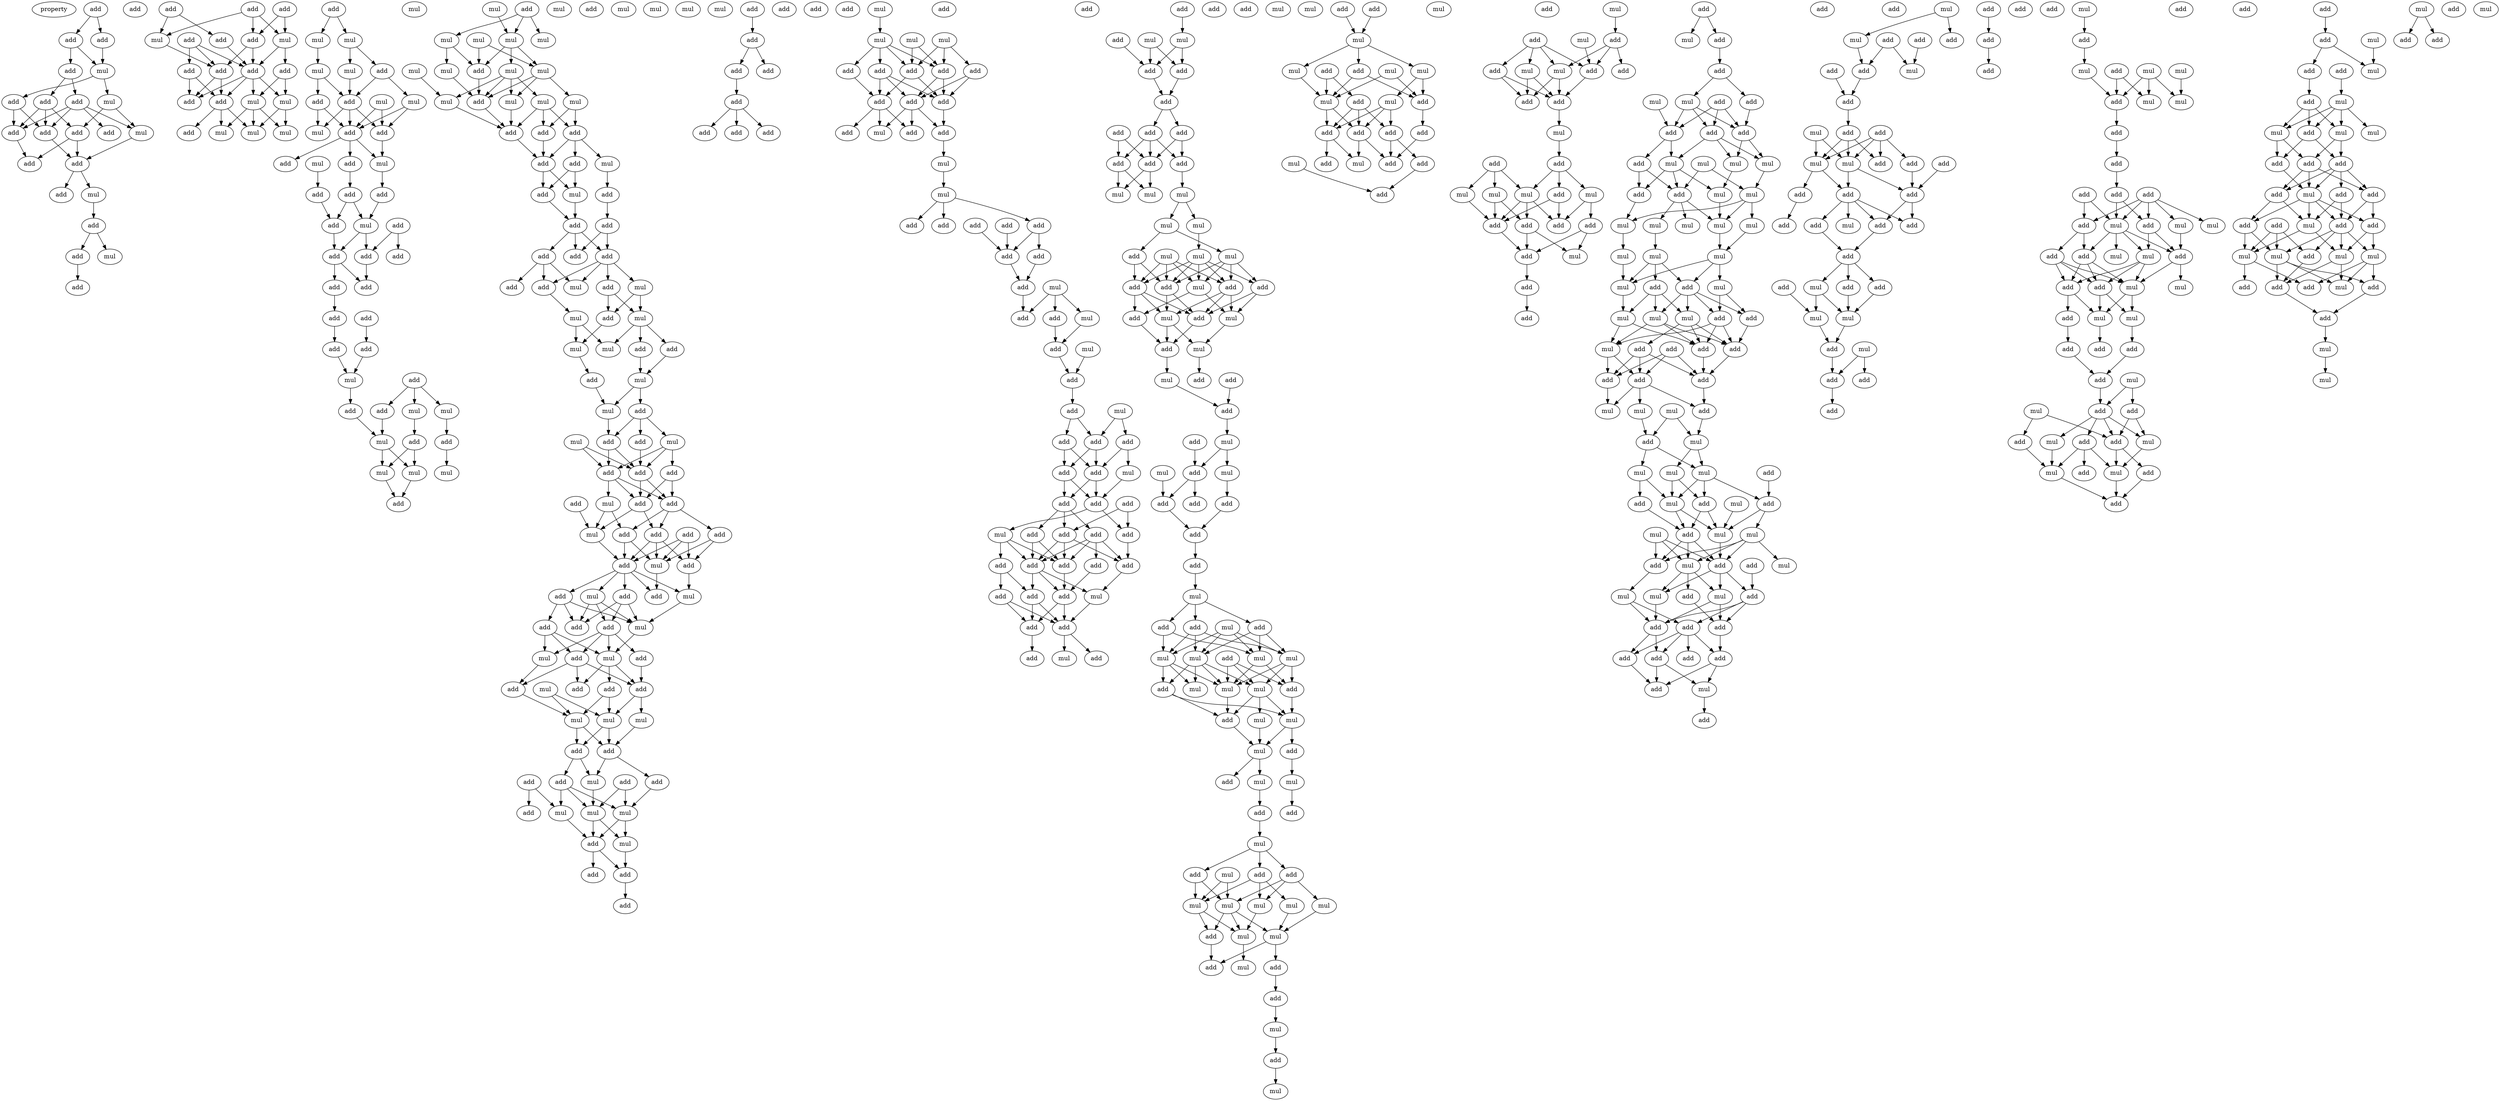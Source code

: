 digraph {
    node [fontcolor=black]
    property [mul=2,lf=1.4]
    0 [ label = add ];
    1 [ label = add ];
    2 [ label = add ];
    3 [ label = add ];
    4 [ label = mul ];
    5 [ label = add ];
    6 [ label = add ];
    7 [ label = mul ];
    8 [ label = add ];
    9 [ label = mul ];
    10 [ label = add ];
    11 [ label = add ];
    12 [ label = add ];
    13 [ label = add ];
    14 [ label = add ];
    15 [ label = add ];
    16 [ label = add ];
    17 [ label = mul ];
    18 [ label = add ];
    19 [ label = add ];
    20 [ label = add ];
    21 [ label = mul ];
    22 [ label = add ];
    23 [ label = add ];
    24 [ label = add ];
    25 [ label = add ];
    26 [ label = mul ];
    27 [ label = add ];
    28 [ label = mul ];
    29 [ label = add ];
    30 [ label = add ];
    31 [ label = add ];
    32 [ label = add ];
    33 [ label = add ];
    34 [ label = add ];
    35 [ label = mul ];
    36 [ label = add ];
    37 [ label = mul ];
    38 [ label = add ];
    39 [ label = add ];
    40 [ label = mul ];
    41 [ label = mul ];
    42 [ label = mul ];
    43 [ label = add ];
    44 [ label = mul ];
    45 [ label = mul ];
    46 [ label = mul ];
    47 [ label = mul ];
    48 [ label = add ];
    49 [ label = add ];
    50 [ label = mul ];
    51 [ label = mul ];
    52 [ label = add ];
    53 [ label = add ];
    54 [ label = mul ];
    55 [ label = add ];
    56 [ label = mul ];
    57 [ label = add ];
    58 [ label = mul ];
    59 [ label = add ];
    60 [ label = add ];
    61 [ label = add ];
    62 [ label = add ];
    63 [ label = mul ];
    64 [ label = add ];
    65 [ label = add ];
    66 [ label = add ];
    67 [ label = mul ];
    68 [ label = add ];
    69 [ label = add ];
    70 [ label = add ];
    71 [ label = add ];
    72 [ label = add ];
    73 [ label = add ];
    74 [ label = add ];
    75 [ label = add ];
    76 [ label = add ];
    77 [ label = mul ];
    78 [ label = add ];
    79 [ label = add ];
    80 [ label = mul ];
    81 [ label = mul ];
    82 [ label = add ];
    83 [ label = add ];
    84 [ label = mul ];
    85 [ label = mul ];
    86 [ label = mul ];
    87 [ label = mul ];
    88 [ label = add ];
    89 [ label = mul ];
    90 [ label = add ];
    91 [ label = mul ];
    92 [ label = mul ];
    93 [ label = mul ];
    94 [ label = mul ];
    95 [ label = mul ];
    96 [ label = mul ];
    97 [ label = mul ];
    98 [ label = mul ];
    99 [ label = add ];
    100 [ label = mul ];
    101 [ label = mul ];
    102 [ label = mul ];
    103 [ label = add ];
    104 [ label = mul ];
    105 [ label = mul ];
    106 [ label = add ];
    107 [ label = add ];
    108 [ label = add ];
    109 [ label = add ];
    110 [ label = add ];
    111 [ label = mul ];
    112 [ label = add ];
    113 [ label = add ];
    114 [ label = mul ];
    115 [ label = add ];
    116 [ label = add ];
    117 [ label = add ];
    118 [ label = add ];
    119 [ label = add ];
    120 [ label = mul ];
    121 [ label = add ];
    122 [ label = add ];
    123 [ label = add ];
    124 [ label = mul ];
    125 [ label = mul ];
    126 [ label = add ];
    127 [ label = mul ];
    128 [ label = add ];
    129 [ label = mul ];
    130 [ label = add ];
    131 [ label = mul ];
    132 [ label = add ];
    133 [ label = mul ];
    134 [ label = add ];
    135 [ label = mul ];
    136 [ label = add ];
    137 [ label = mul ];
    138 [ label = add ];
    139 [ label = mul ];
    140 [ label = add ];
    141 [ label = add ];
    142 [ label = add ];
    143 [ label = add ];
    144 [ label = add ];
    145 [ label = add ];
    146 [ label = mul ];
    147 [ label = add ];
    148 [ label = mul ];
    149 [ label = add ];
    150 [ label = add ];
    151 [ label = add ];
    152 [ label = add ];
    153 [ label = add ];
    154 [ label = mul ];
    155 [ label = add ];
    156 [ label = add ];
    157 [ label = mul ];
    158 [ label = mul ];
    159 [ label = add ];
    160 [ label = add ];
    161 [ label = add ];
    162 [ label = mul ];
    163 [ label = add ];
    164 [ label = add ];
    165 [ label = mul ];
    166 [ label = add ];
    167 [ label = add ];
    168 [ label = mul ];
    169 [ label = add ];
    170 [ label = add ];
    171 [ label = add ];
    172 [ label = add ];
    173 [ label = mul ];
    174 [ label = mul ];
    175 [ label = mul ];
    176 [ label = mul ];
    177 [ label = add ];
    178 [ label = add ];
    179 [ label = mul ];
    180 [ label = add ];
    181 [ label = add ];
    182 [ label = add ];
    183 [ label = add ];
    184 [ label = mul ];
    185 [ label = add ];
    186 [ label = mul ];
    187 [ label = mul ];
    188 [ label = add ];
    189 [ label = mul ];
    190 [ label = add ];
    191 [ label = mul ];
    192 [ label = add ];
    193 [ label = add ];
    194 [ label = mul ];
    195 [ label = mul ];
    196 [ label = mul ];
    197 [ label = add ];
    198 [ label = add ];
    199 [ label = add ];
    200 [ label = add ];
    201 [ label = add ];
    202 [ label = add ];
    203 [ label = add ];
    204 [ label = add ];
    205 [ label = add ];
    206 [ label = add ];
    207 [ label = add ];
    208 [ label = mul ];
    209 [ label = mul ];
    210 [ label = mul ];
    211 [ label = mul ];
    212 [ label = add ];
    213 [ label = add ];
    214 [ label = add ];
    215 [ label = add ];
    216 [ label = add ];
    217 [ label = add ];
    218 [ label = add ];
    219 [ label = add ];
    220 [ label = add ];
    221 [ label = add ];
    222 [ label = add ];
    223 [ label = mul ];
    224 [ label = mul ];
    225 [ label = mul ];
    226 [ label = add ];
    227 [ label = add ];
    228 [ label = add ];
    229 [ label = add ];
    230 [ label = add ];
    231 [ label = add ];
    232 [ label = add ];
    233 [ label = mul ];
    234 [ label = add ];
    235 [ label = mul ];
    236 [ label = add ];
    237 [ label = add ];
    238 [ label = add ];
    239 [ label = add ];
    240 [ label = mul ];
    241 [ label = add ];
    242 [ label = add ];
    243 [ label = mul ];
    244 [ label = add ];
    245 [ label = add ];
    246 [ label = add ];
    247 [ label = mul ];
    248 [ label = add ];
    249 [ label = add ];
    250 [ label = add ];
    251 [ label = add ];
    252 [ label = add ];
    253 [ label = add ];
    254 [ label = add ];
    255 [ label = add ];
    256 [ label = mul ];
    257 [ label = add ];
    258 [ label = add ];
    259 [ label = add ];
    260 [ label = add ];
    261 [ label = add ];
    262 [ label = add ];
    263 [ label = add ];
    264 [ label = add ];
    265 [ label = mul ];
    266 [ label = add ];
    267 [ label = add ];
    268 [ label = add ];
    269 [ label = add ];
    270 [ label = add ];
    271 [ label = mul ];
    272 [ label = add ];
    273 [ label = add ];
    274 [ label = add ];
    275 [ label = mul ];
    276 [ label = add ];
    277 [ label = add ];
    278 [ label = mul ];
    279 [ label = add ];
    280 [ label = add ];
    281 [ label = add ];
    282 [ label = add ];
    283 [ label = add ];
    284 [ label = add ];
    285 [ label = add ];
    286 [ label = add ];
    287 [ label = add ];
    288 [ label = mul ];
    289 [ label = mul ];
    290 [ label = mul ];
    291 [ label = mul ];
    292 [ label = mul ];
    293 [ label = mul ];
    294 [ label = mul ];
    295 [ label = add ];
    296 [ label = mul ];
    297 [ label = add ];
    298 [ label = add ];
    299 [ label = mul ];
    300 [ label = add ];
    301 [ label = add ];
    302 [ label = mul ];
    303 [ label = add ];
    304 [ label = add ];
    305 [ label = mul ];
    306 [ label = mul ];
    307 [ label = add ];
    308 [ label = mul ];
    309 [ label = add ];
    310 [ label = add ];
    311 [ label = mul ];
    312 [ label = add ];
    313 [ label = mul ];
    314 [ label = add ];
    315 [ label = mul ];
    316 [ label = mul ];
    317 [ label = add ];
    318 [ label = add ];
    319 [ label = add ];
    320 [ label = add ];
    321 [ label = add ];
    322 [ label = add ];
    323 [ label = mul ];
    324 [ label = add ];
    325 [ label = add ];
    326 [ label = add ];
    327 [ label = mul ];
    328 [ label = add ];
    329 [ label = mul ];
    330 [ label = mul ];
    331 [ label = mul ];
    332 [ label = mul ];
    333 [ label = mul ];
    334 [ label = mul ];
    335 [ label = mul ];
    336 [ label = add ];
    337 [ label = add ];
    338 [ label = mul ];
    339 [ label = mul ];
    340 [ label = add ];
    341 [ label = add ];
    342 [ label = mul ];
    343 [ label = mul ];
    344 [ label = add ];
    345 [ label = mul ];
    346 [ label = add ];
    347 [ label = add ];
    348 [ label = mul ];
    349 [ label = mul ];
    350 [ label = add ];
    351 [ label = add ];
    352 [ label = add ];
    353 [ label = mul ];
    354 [ label = mul ];
    355 [ label = mul ];
    356 [ label = mul ];
    357 [ label = mul ];
    358 [ label = mul ];
    359 [ label = add ];
    360 [ label = mul ];
    361 [ label = add ];
    362 [ label = mul ];
    363 [ label = add ];
    364 [ label = add ];
    365 [ label = mul ];
    366 [ label = add ];
    367 [ label = mul ];
    368 [ label = mul ];
    369 [ label = add ];
    370 [ label = add ];
    371 [ label = mul ];
    372 [ label = mul ];
    373 [ label = add ];
    374 [ label = add ];
    375 [ label = mul ];
    376 [ label = mul ];
    377 [ label = add ];
    378 [ label = mul ];
    379 [ label = mul ];
    380 [ label = add ];
    381 [ label = add ];
    382 [ label = add ];
    383 [ label = add ];
    384 [ label = add ];
    385 [ label = add ];
    386 [ label = add ];
    387 [ label = mul ];
    388 [ label = mul ];
    389 [ label = add ];
    390 [ label = add ];
    391 [ label = mul ];
    392 [ label = add ];
    393 [ label = mul ];
    394 [ label = mul ];
    395 [ label = add ];
    396 [ label = add ];
    397 [ label = add ];
    398 [ label = mul ];
    399 [ label = add ];
    400 [ label = add ];
    401 [ label = mul ];
    402 [ label = add ];
    403 [ label = add ];
    404 [ label = mul ];
    405 [ label = add ];
    406 [ label = add ];
    407 [ label = mul ];
    408 [ label = mul ];
    409 [ label = mul ];
    410 [ label = mul ];
    411 [ label = add ];
    412 [ label = add ];
    413 [ label = add ];
    414 [ label = add ];
    415 [ label = add ];
    416 [ label = mul ];
    417 [ label = add ];
    418 [ label = add ];
    419 [ label = add ];
    420 [ label = mul ];
    421 [ label = add ];
    422 [ label = add ];
    423 [ label = add ];
    424 [ label = add ];
    425 [ label = add ];
    426 [ label = mul ];
    427 [ label = mul ];
    428 [ label = add ];
    429 [ label = add ];
    430 [ label = add ];
    431 [ label = add ];
    432 [ label = add ];
    433 [ label = mul ];
    434 [ label = mul ];
    435 [ label = mul ];
    436 [ label = mul ];
    437 [ label = mul ];
    438 [ label = add ];
    439 [ label = add ];
    440 [ label = mul ];
    441 [ label = mul ];
    442 [ label = mul ];
    443 [ label = mul ];
    444 [ label = mul ];
    445 [ label = mul ];
    446 [ label = mul ];
    447 [ label = mul ];
    448 [ label = mul ];
    449 [ label = add ];
    450 [ label = mul ];
    451 [ label = add ];
    452 [ label = mul ];
    453 [ label = mul ];
    454 [ label = mul ];
    455 [ label = add ];
    456 [ label = mul ];
    457 [ label = add ];
    458 [ label = add ];
    459 [ label = add ];
    460 [ label = mul ];
    461 [ label = add ];
    462 [ label = add ];
    463 [ label = add ];
    464 [ label = add ];
    465 [ label = add ];
    466 [ label = mul ];
    467 [ label = add ];
    468 [ label = mul ];
    469 [ label = mul ];
    470 [ label = mul ];
    471 [ label = add ];
    472 [ label = add ];
    473 [ label = mul ];
    474 [ label = mul ];
    475 [ label = mul ];
    476 [ label = add ];
    477 [ label = add ];
    478 [ label = add ];
    479 [ label = mul ];
    480 [ label = mul ];
    481 [ label = mul ];
    482 [ label = add ];
    483 [ label = mul ];
    484 [ label = mul ];
    485 [ label = mul ];
    486 [ label = mul ];
    487 [ label = add ];
    488 [ label = add ];
    489 [ label = add ];
    490 [ label = mul ];
    491 [ label = mul ];
    492 [ label = add ];
    493 [ label = mul ];
    494 [ label = add ];
    495 [ label = add ];
    496 [ label = add ];
    497 [ label = add ];
    498 [ label = add ];
    499 [ label = add ];
    500 [ label = add ];
    501 [ label = add ];
    502 [ label = add ];
    503 [ label = mul ];
    504 [ label = add ];
    505 [ label = add ];
    506 [ label = mul ];
    507 [ label = mul ];
    508 [ label = add ];
    509 [ label = add ];
    510 [ label = add ];
    511 [ label = mul ];
    512 [ label = add ];
    513 [ label = add ];
    514 [ label = add ];
    515 [ label = add ];
    516 [ label = add ];
    517 [ label = mul ];
    518 [ label = mul ];
    519 [ label = add ];
    520 [ label = mul ];
    521 [ label = add ];
    522 [ label = add ];
    523 [ label = add ];
    524 [ label = add ];
    525 [ label = add ];
    526 [ label = add ];
    527 [ label = add ];
    528 [ label = add ];
    529 [ label = add ];
    530 [ label = mul ];
    531 [ label = add ];
    532 [ label = add ];
    533 [ label = add ];
    534 [ label = add ];
    535 [ label = mul ];
    536 [ label = mul ];
    537 [ label = mul ];
    538 [ label = add ];
    539 [ label = mul ];
    540 [ label = add ];
    541 [ label = add ];
    542 [ label = add ];
    543 [ label = add ];
    544 [ label = add ];
    545 [ label = add ];
    546 [ label = add ];
    547 [ label = add ];
    548 [ label = mul ];
    549 [ label = add ];
    550 [ label = add ];
    551 [ label = add ];
    552 [ label = mul ];
    553 [ label = mul ];
    554 [ label = mul ];
    555 [ label = mul ];
    556 [ label = add ];
    557 [ label = mul ];
    558 [ label = add ];
    559 [ label = add ];
    560 [ label = add ];
    561 [ label = add ];
    562 [ label = add ];
    563 [ label = add ];
    564 [ label = mul ];
    565 [ label = add ];
    566 [ label = mul ];
    567 [ label = add ];
    568 [ label = mul ];
    569 [ label = add ];
    570 [ label = add ];
    571 [ label = mul ];
    572 [ label = add ];
    573 [ label = mul ];
    574 [ label = mul ];
    575 [ label = add ];
    576 [ label = mul ];
    577 [ label = add ];
    578 [ label = mul ];
    579 [ label = add ];
    580 [ label = mul ];
    581 [ label = add ];
    582 [ label = add ];
    583 [ label = add ];
    584 [ label = mul ];
    585 [ label = add ];
    586 [ label = mul ];
    587 [ label = add ];
    588 [ label = add ];
    589 [ label = add ];
    590 [ label = mul ];
    591 [ label = mul ];
    592 [ label = add ];
    593 [ label = add ];
    594 [ label = mul ];
    595 [ label = add ];
    596 [ label = mul ];
    597 [ label = add ];
    598 [ label = add ];
    599 [ label = add ];
    600 [ label = mul ];
    601 [ label = mul ];
    602 [ label = add ];
    603 [ label = add ];
    604 [ label = mul ];
    605 [ label = add ];
    606 [ label = add ];
    607 [ label = add ];
    608 [ label = mul ];
    609 [ label = add ];
    610 [ label = mul ];
    611 [ label = mul ];
    612 [ label = mul ];
    613 [ label = add ];
    614 [ label = add ];
    615 [ label = add ];
    616 [ label = add ];
    617 [ label = mul ];
    618 [ label = add ];
    619 [ label = add ];
    620 [ label = add ];
    621 [ label = add ];
    622 [ label = add ];
    623 [ label = add ];
    624 [ label = mul ];
    625 [ label = add ];
    626 [ label = mul ];
    627 [ label = mul ];
    628 [ label = mul ];
    629 [ label = mul ];
    630 [ label = add ];
    631 [ label = mul ];
    632 [ label = add ];
    633 [ label = add ];
    634 [ label = add ];
    635 [ label = add ];
    636 [ label = add ];
    637 [ label = mul ];
    638 [ label = add ];
    639 [ label = mul ];
    640 [ label = mul ];
    0 -> 1 [ name = 0 ];
    0 -> 2 [ name = 1 ];
    1 -> 4 [ name = 2 ];
    2 -> 3 [ name = 3 ];
    2 -> 4 [ name = 4 ];
    3 -> 5 [ name = 5 ];
    3 -> 6 [ name = 6 ];
    4 -> 7 [ name = 7 ];
    4 -> 8 [ name = 8 ];
    5 -> 9 [ name = 9 ];
    5 -> 10 [ name = 10 ];
    5 -> 11 [ name = 11 ];
    5 -> 12 [ name = 12 ];
    6 -> 10 [ name = 13 ];
    6 -> 11 [ name = 14 ];
    6 -> 13 [ name = 15 ];
    7 -> 9 [ name = 16 ];
    7 -> 13 [ name = 17 ];
    8 -> 10 [ name = 18 ];
    8 -> 11 [ name = 19 ];
    9 -> 14 [ name = 20 ];
    10 -> 14 [ name = 21 ];
    11 -> 15 [ name = 22 ];
    13 -> 14 [ name = 23 ];
    13 -> 15 [ name = 24 ];
    14 -> 16 [ name = 25 ];
    14 -> 17 [ name = 26 ];
    17 -> 19 [ name = 27 ];
    19 -> 20 [ name = 28 ];
    19 -> 21 [ name = 29 ];
    20 -> 22 [ name = 30 ];
    23 -> 26 [ name = 31 ];
    23 -> 29 [ name = 32 ];
    24 -> 26 [ name = 33 ];
    24 -> 27 [ name = 34 ];
    24 -> 28 [ name = 35 ];
    25 -> 27 [ name = 36 ];
    25 -> 28 [ name = 37 ];
    26 -> 32 [ name = 38 ];
    27 -> 32 [ name = 39 ];
    27 -> 34 [ name = 40 ];
    28 -> 31 [ name = 41 ];
    28 -> 34 [ name = 42 ];
    29 -> 34 [ name = 43 ];
    30 -> 32 [ name = 44 ];
    30 -> 33 [ name = 45 ];
    30 -> 34 [ name = 46 ];
    31 -> 35 [ name = 47 ];
    31 -> 37 [ name = 48 ];
    32 -> 36 [ name = 49 ];
    32 -> 38 [ name = 50 ];
    33 -> 36 [ name = 51 ];
    33 -> 38 [ name = 52 ];
    34 -> 35 [ name = 53 ];
    34 -> 36 [ name = 54 ];
    34 -> 37 [ name = 55 ];
    34 -> 38 [ name = 56 ];
    35 -> 40 [ name = 57 ];
    35 -> 42 [ name = 58 ];
    37 -> 40 [ name = 59 ];
    37 -> 41 [ name = 60 ];
    37 -> 42 [ name = 61 ];
    38 -> 39 [ name = 62 ];
    38 -> 41 [ name = 63 ];
    38 -> 42 [ name = 64 ];
    43 -> 44 [ name = 65 ];
    43 -> 45 [ name = 66 ];
    44 -> 47 [ name = 67 ];
    44 -> 48 [ name = 68 ];
    45 -> 46 [ name = 69 ];
    46 -> 49 [ name = 70 ];
    46 -> 52 [ name = 71 ];
    47 -> 49 [ name = 72 ];
    48 -> 49 [ name = 73 ];
    48 -> 50 [ name = 74 ];
    49 -> 53 [ name = 75 ];
    49 -> 54 [ name = 76 ];
    49 -> 55 [ name = 77 ];
    50 -> 53 [ name = 78 ];
    50 -> 55 [ name = 79 ];
    51 -> 53 [ name = 80 ];
    51 -> 55 [ name = 81 ];
    52 -> 54 [ name = 82 ];
    52 -> 55 [ name = 83 ];
    53 -> 58 [ name = 84 ];
    55 -> 57 [ name = 85 ];
    55 -> 58 [ name = 86 ];
    55 -> 59 [ name = 87 ];
    56 -> 60 [ name = 88 ];
    58 -> 61 [ name = 89 ];
    59 -> 62 [ name = 90 ];
    60 -> 65 [ name = 91 ];
    61 -> 63 [ name = 92 ];
    62 -> 63 [ name = 93 ];
    62 -> 65 [ name = 94 ];
    63 -> 66 [ name = 95 ];
    63 -> 68 [ name = 96 ];
    64 -> 66 [ name = 97 ];
    64 -> 69 [ name = 98 ];
    65 -> 68 [ name = 99 ];
    66 -> 70 [ name = 100 ];
    68 -> 70 [ name = 101 ];
    68 -> 71 [ name = 102 ];
    71 -> 73 [ name = 103 ];
    72 -> 75 [ name = 104 ];
    73 -> 74 [ name = 105 ];
    74 -> 77 [ name = 106 ];
    75 -> 77 [ name = 107 ];
    76 -> 79 [ name = 108 ];
    76 -> 80 [ name = 109 ];
    76 -> 81 [ name = 110 ];
    77 -> 78 [ name = 111 ];
    78 -> 84 [ name = 112 ];
    79 -> 84 [ name = 113 ];
    80 -> 83 [ name = 114 ];
    81 -> 82 [ name = 115 ];
    82 -> 87 [ name = 116 ];
    83 -> 85 [ name = 117 ];
    83 -> 86 [ name = 118 ];
    84 -> 85 [ name = 119 ];
    84 -> 86 [ name = 120 ];
    85 -> 88 [ name = 121 ];
    86 -> 88 [ name = 122 ];
    89 -> 92 [ name = 123 ];
    90 -> 92 [ name = 124 ];
    90 -> 93 [ name = 125 ];
    90 -> 95 [ name = 126 ];
    92 -> 96 [ name = 127 ];
    92 -> 99 [ name = 128 ];
    92 -> 100 [ name = 129 ];
    93 -> 97 [ name = 130 ];
    93 -> 99 [ name = 131 ];
    94 -> 99 [ name = 132 ];
    94 -> 100 [ name = 133 ];
    96 -> 101 [ name = 134 ];
    96 -> 102 [ name = 135 ];
    96 -> 103 [ name = 136 ];
    96 -> 105 [ name = 137 ];
    97 -> 103 [ name = 138 ];
    98 -> 102 [ name = 139 ];
    99 -> 103 [ name = 140 ];
    100 -> 103 [ name = 141 ];
    100 -> 104 [ name = 142 ];
    100 -> 105 [ name = 143 ];
    101 -> 106 [ name = 144 ];
    101 -> 107 [ name = 145 ];
    101 -> 108 [ name = 146 ];
    102 -> 107 [ name = 147 ];
    103 -> 107 [ name = 148 ];
    104 -> 106 [ name = 149 ];
    104 -> 108 [ name = 150 ];
    105 -> 107 [ name = 151 ];
    106 -> 109 [ name = 152 ];
    106 -> 110 [ name = 153 ];
    106 -> 111 [ name = 154 ];
    107 -> 109 [ name = 155 ];
    108 -> 109 [ name = 156 ];
    109 -> 113 [ name = 157 ];
    109 -> 114 [ name = 158 ];
    110 -> 113 [ name = 159 ];
    110 -> 114 [ name = 160 ];
    111 -> 112 [ name = 161 ];
    112 -> 115 [ name = 162 ];
    113 -> 116 [ name = 163 ];
    114 -> 116 [ name = 164 ];
    115 -> 117 [ name = 165 ];
    115 -> 119 [ name = 166 ];
    116 -> 117 [ name = 167 ];
    116 -> 118 [ name = 168 ];
    116 -> 119 [ name = 169 ];
    118 -> 121 [ name = 170 ];
    118 -> 123 [ name = 171 ];
    118 -> 124 [ name = 172 ];
    119 -> 120 [ name = 173 ];
    119 -> 121 [ name = 174 ];
    119 -> 122 [ name = 175 ];
    119 -> 124 [ name = 176 ];
    120 -> 125 [ name = 177 ];
    120 -> 126 [ name = 178 ];
    121 -> 127 [ name = 179 ];
    122 -> 125 [ name = 180 ];
    122 -> 126 [ name = 181 ];
    125 -> 128 [ name = 182 ];
    125 -> 130 [ name = 183 ];
    125 -> 131 [ name = 184 ];
    126 -> 129 [ name = 185 ];
    127 -> 129 [ name = 186 ];
    127 -> 131 [ name = 187 ];
    128 -> 133 [ name = 188 ];
    129 -> 132 [ name = 189 ];
    130 -> 133 [ name = 190 ];
    132 -> 135 [ name = 191 ];
    133 -> 134 [ name = 192 ];
    133 -> 135 [ name = 193 ];
    134 -> 136 [ name = 194 ];
    134 -> 138 [ name = 195 ];
    134 -> 139 [ name = 196 ];
    135 -> 136 [ name = 197 ];
    136 -> 142 [ name = 198 ];
    136 -> 143 [ name = 199 ];
    137 -> 142 [ name = 200 ];
    137 -> 143 [ name = 201 ];
    138 -> 143 [ name = 202 ];
    139 -> 141 [ name = 203 ];
    139 -> 142 [ name = 204 ];
    139 -> 143 [ name = 205 ];
    141 -> 144 [ name = 206 ];
    141 -> 147 [ name = 207 ];
    142 -> 144 [ name = 208 ];
    142 -> 146 [ name = 209 ];
    142 -> 147 [ name = 210 ];
    143 -> 144 [ name = 211 ];
    143 -> 147 [ name = 212 ];
    144 -> 150 [ name = 213 ];
    144 -> 151 [ name = 214 ];
    144 -> 152 [ name = 215 ];
    145 -> 148 [ name = 216 ];
    146 -> 148 [ name = 217 ];
    146 -> 152 [ name = 218 ];
    147 -> 148 [ name = 219 ];
    147 -> 151 [ name = 220 ];
    148 -> 155 [ name = 221 ];
    149 -> 153 [ name = 222 ];
    149 -> 154 [ name = 223 ];
    149 -> 155 [ name = 224 ];
    150 -> 153 [ name = 225 ];
    150 -> 154 [ name = 226 ];
    151 -> 153 [ name = 227 ];
    151 -> 154 [ name = 228 ];
    151 -> 155 [ name = 229 ];
    152 -> 154 [ name = 230 ];
    152 -> 155 [ name = 231 ];
    153 -> 157 [ name = 232 ];
    154 -> 160 [ name = 233 ];
    155 -> 156 [ name = 234 ];
    155 -> 157 [ name = 235 ];
    155 -> 158 [ name = 236 ];
    155 -> 159 [ name = 237 ];
    155 -> 160 [ name = 238 ];
    156 -> 161 [ name = 239 ];
    156 -> 162 [ name = 240 ];
    156 -> 164 [ name = 241 ];
    157 -> 162 [ name = 242 ];
    158 -> 161 [ name = 243 ];
    158 -> 162 [ name = 244 ];
    158 -> 164 [ name = 245 ];
    159 -> 161 [ name = 246 ];
    159 -> 162 [ name = 247 ];
    159 -> 163 [ name = 248 ];
    162 -> 168 [ name = 249 ];
    163 -> 165 [ name = 250 ];
    163 -> 166 [ name = 251 ];
    163 -> 168 [ name = 252 ];
    164 -> 165 [ name = 253 ];
    164 -> 166 [ name = 254 ];
    164 -> 167 [ name = 255 ];
    164 -> 168 [ name = 256 ];
    165 -> 171 [ name = 257 ];
    166 -> 169 [ name = 258 ];
    166 -> 171 [ name = 259 ];
    166 -> 172 [ name = 260 ];
    167 -> 169 [ name = 261 ];
    168 -> 169 [ name = 262 ];
    168 -> 170 [ name = 263 ];
    168 -> 172 [ name = 264 ];
    169 -> 174 [ name = 265 ];
    169 -> 176 [ name = 266 ];
    170 -> 175 [ name = 267 ];
    170 -> 176 [ name = 268 ];
    171 -> 175 [ name = 269 ];
    173 -> 175 [ name = 270 ];
    173 -> 176 [ name = 271 ];
    174 -> 177 [ name = 272 ];
    175 -> 177 [ name = 273 ];
    175 -> 178 [ name = 274 ];
    176 -> 177 [ name = 275 ];
    176 -> 178 [ name = 276 ];
    177 -> 179 [ name = 277 ];
    177 -> 182 [ name = 278 ];
    178 -> 179 [ name = 279 ];
    178 -> 181 [ name = 280 ];
    179 -> 186 [ name = 281 ];
    180 -> 186 [ name = 282 ];
    180 -> 187 [ name = 283 ];
    181 -> 184 [ name = 284 ];
    181 -> 186 [ name = 285 ];
    181 -> 187 [ name = 286 ];
    182 -> 187 [ name = 287 ];
    183 -> 184 [ name = 288 ];
    183 -> 185 [ name = 289 ];
    184 -> 188 [ name = 290 ];
    186 -> 188 [ name = 291 ];
    186 -> 189 [ name = 292 ];
    187 -> 188 [ name = 293 ];
    187 -> 189 [ name = 294 ];
    188 -> 190 [ name = 295 ];
    188 -> 192 [ name = 296 ];
    189 -> 190 [ name = 297 ];
    190 -> 193 [ name = 298 ];
    197 -> 198 [ name = 299 ];
    198 -> 200 [ name = 300 ];
    198 -> 201 [ name = 301 ];
    200 -> 204 [ name = 302 ];
    204 -> 205 [ name = 303 ];
    204 -> 206 [ name = 304 ];
    204 -> 207 [ name = 305 ];
    208 -> 209 [ name = 306 ];
    209 -> 213 [ name = 307 ];
    209 -> 214 [ name = 308 ];
    209 -> 215 [ name = 309 ];
    209 -> 216 [ name = 310 ];
    210 -> 212 [ name = 311 ];
    210 -> 213 [ name = 312 ];
    210 -> 216 [ name = 313 ];
    211 -> 213 [ name = 314 ];
    211 -> 216 [ name = 315 ];
    212 -> 218 [ name = 316 ];
    212 -> 219 [ name = 317 ];
    213 -> 218 [ name = 318 ];
    213 -> 219 [ name = 319 ];
    214 -> 217 [ name = 320 ];
    215 -> 217 [ name = 321 ];
    215 -> 218 [ name = 322 ];
    215 -> 219 [ name = 323 ];
    216 -> 217 [ name = 324 ];
    216 -> 219 [ name = 325 ];
    217 -> 220 [ name = 326 ];
    217 -> 221 [ name = 327 ];
    217 -> 223 [ name = 328 ];
    218 -> 220 [ name = 329 ];
    218 -> 222 [ name = 330 ];
    218 -> 223 [ name = 331 ];
    219 -> 222 [ name = 332 ];
    222 -> 224 [ name = 333 ];
    224 -> 225 [ name = 334 ];
    225 -> 226 [ name = 335 ];
    225 -> 227 [ name = 336 ];
    225 -> 229 [ name = 337 ];
    227 -> 231 [ name = 338 ];
    227 -> 232 [ name = 339 ];
    228 -> 232 [ name = 340 ];
    230 -> 232 [ name = 341 ];
    231 -> 234 [ name = 342 ];
    232 -> 234 [ name = 343 ];
    233 -> 235 [ name = 344 ];
    233 -> 237 [ name = 345 ];
    233 -> 238 [ name = 346 ];
    234 -> 237 [ name = 347 ];
    235 -> 239 [ name = 348 ];
    238 -> 239 [ name = 349 ];
    239 -> 241 [ name = 350 ];
    240 -> 241 [ name = 351 ];
    241 -> 242 [ name = 352 ];
    242 -> 245 [ name = 353 ];
    242 -> 246 [ name = 354 ];
    243 -> 244 [ name = 355 ];
    243 -> 246 [ name = 356 ];
    244 -> 247 [ name = 357 ];
    244 -> 249 [ name = 358 ];
    245 -> 248 [ name = 359 ];
    245 -> 249 [ name = 360 ];
    246 -> 248 [ name = 361 ];
    246 -> 249 [ name = 362 ];
    247 -> 251 [ name = 363 ];
    248 -> 250 [ name = 364 ];
    248 -> 251 [ name = 365 ];
    249 -> 250 [ name = 366 ];
    249 -> 251 [ name = 367 ];
    250 -> 253 [ name = 368 ];
    250 -> 254 [ name = 369 ];
    250 -> 255 [ name = 370 ];
    251 -> 256 [ name = 371 ];
    251 -> 257 [ name = 372 ];
    252 -> 254 [ name = 373 ];
    252 -> 257 [ name = 374 ];
    253 -> 258 [ name = 375 ];
    253 -> 260 [ name = 376 ];
    253 -> 261 [ name = 377 ];
    253 -> 262 [ name = 378 ];
    254 -> 258 [ name = 379 ];
    254 -> 261 [ name = 380 ];
    254 -> 262 [ name = 381 ];
    255 -> 258 [ name = 382 ];
    255 -> 262 [ name = 383 ];
    256 -> 258 [ name = 384 ];
    256 -> 259 [ name = 385 ];
    256 -> 262 [ name = 386 ];
    257 -> 261 [ name = 387 ];
    258 -> 263 [ name = 388 ];
    258 -> 264 [ name = 389 ];
    258 -> 265 [ name = 390 ];
    259 -> 263 [ name = 391 ];
    259 -> 266 [ name = 392 ];
    260 -> 264 [ name = 393 ];
    261 -> 265 [ name = 394 ];
    262 -> 264 [ name = 395 ];
    263 -> 267 [ name = 396 ];
    263 -> 268 [ name = 397 ];
    264 -> 267 [ name = 398 ];
    264 -> 268 [ name = 399 ];
    265 -> 267 [ name = 400 ];
    266 -> 267 [ name = 401 ];
    266 -> 268 [ name = 402 ];
    267 -> 271 [ name = 403 ];
    267 -> 272 [ name = 404 ];
    268 -> 270 [ name = 405 ];
    273 -> 278 [ name = 406 ];
    275 -> 279 [ name = 407 ];
    275 -> 280 [ name = 408 ];
    276 -> 279 [ name = 409 ];
    278 -> 279 [ name = 410 ];
    278 -> 280 [ name = 411 ];
    279 -> 281 [ name = 412 ];
    280 -> 281 [ name = 413 ];
    281 -> 283 [ name = 414 ];
    281 -> 284 [ name = 415 ];
    282 -> 285 [ name = 416 ];
    282 -> 286 [ name = 417 ];
    283 -> 286 [ name = 418 ];
    283 -> 287 [ name = 419 ];
    284 -> 285 [ name = 420 ];
    284 -> 286 [ name = 421 ];
    284 -> 287 [ name = 422 ];
    285 -> 288 [ name = 423 ];
    285 -> 289 [ name = 424 ];
    286 -> 288 [ name = 425 ];
    286 -> 289 [ name = 426 ];
    287 -> 290 [ name = 427 ];
    290 -> 291 [ name = 428 ];
    290 -> 292 [ name = 429 ];
    291 -> 294 [ name = 430 ];
    292 -> 295 [ name = 431 ];
    292 -> 296 [ name = 432 ];
    293 -> 297 [ name = 433 ];
    293 -> 298 [ name = 434 ];
    293 -> 299 [ name = 435 ];
    293 -> 300 [ name = 436 ];
    294 -> 297 [ name = 437 ];
    294 -> 298 [ name = 438 ];
    294 -> 299 [ name = 439 ];
    294 -> 300 [ name = 440 ];
    294 -> 301 [ name = 441 ];
    295 -> 298 [ name = 442 ];
    295 -> 300 [ name = 443 ];
    296 -> 297 [ name = 444 ];
    296 -> 299 [ name = 445 ];
    296 -> 300 [ name = 446 ];
    296 -> 301 [ name = 447 ];
    297 -> 302 [ name = 448 ];
    297 -> 303 [ name = 449 ];
    297 -> 305 [ name = 450 ];
    298 -> 302 [ name = 451 ];
    298 -> 303 [ name = 452 ];
    298 -> 304 [ name = 453 ];
    299 -> 304 [ name = 454 ];
    299 -> 305 [ name = 455 ];
    300 -> 302 [ name = 456 ];
    300 -> 303 [ name = 457 ];
    301 -> 303 [ name = 458 ];
    301 -> 305 [ name = 459 ];
    302 -> 306 [ name = 460 ];
    302 -> 307 [ name = 461 ];
    303 -> 307 [ name = 462 ];
    304 -> 307 [ name = 463 ];
    305 -> 306 [ name = 464 ];
    306 -> 309 [ name = 465 ];
    307 -> 308 [ name = 466 ];
    308 -> 312 [ name = 467 ];
    310 -> 312 [ name = 468 ];
    312 -> 313 [ name = 469 ];
    313 -> 316 [ name = 470 ];
    313 -> 317 [ name = 471 ];
    314 -> 317 [ name = 472 ];
    315 -> 319 [ name = 473 ];
    316 -> 320 [ name = 474 ];
    317 -> 318 [ name = 475 ];
    317 -> 319 [ name = 476 ];
    319 -> 321 [ name = 477 ];
    320 -> 321 [ name = 478 ];
    321 -> 322 [ name = 479 ];
    322 -> 323 [ name = 480 ];
    323 -> 324 [ name = 481 ];
    323 -> 325 [ name = 482 ];
    323 -> 326 [ name = 483 ];
    324 -> 329 [ name = 484 ];
    324 -> 332 [ name = 485 ];
    325 -> 329 [ name = 486 ];
    325 -> 330 [ name = 487 ];
    325 -> 331 [ name = 488 ];
    326 -> 330 [ name = 489 ];
    326 -> 331 [ name = 490 ];
    326 -> 332 [ name = 491 ];
    327 -> 329 [ name = 492 ];
    327 -> 330 [ name = 493 ];
    327 -> 331 [ name = 494 ];
    327 -> 332 [ name = 495 ];
    328 -> 333 [ name = 496 ];
    328 -> 334 [ name = 497 ];
    328 -> 337 [ name = 498 ];
    329 -> 334 [ name = 499 ];
    329 -> 337 [ name = 500 ];
    330 -> 333 [ name = 501 ];
    330 -> 334 [ name = 502 ];
    330 -> 335 [ name = 503 ];
    330 -> 336 [ name = 504 ];
    331 -> 333 [ name = 505 ];
    331 -> 334 [ name = 506 ];
    331 -> 337 [ name = 507 ];
    332 -> 334 [ name = 508 ];
    332 -> 335 [ name = 509 ];
    332 -> 336 [ name = 510 ];
    333 -> 338 [ name = 511 ];
    333 -> 339 [ name = 512 ];
    333 -> 340 [ name = 513 ];
    334 -> 340 [ name = 514 ];
    336 -> 339 [ name = 515 ];
    336 -> 340 [ name = 516 ];
    337 -> 339 [ name = 517 ];
    338 -> 342 [ name = 518 ];
    339 -> 341 [ name = 519 ];
    339 -> 342 [ name = 520 ];
    340 -> 342 [ name = 521 ];
    341 -> 345 [ name = 522 ];
    342 -> 343 [ name = 523 ];
    342 -> 344 [ name = 524 ];
    343 -> 346 [ name = 525 ];
    345 -> 347 [ name = 526 ];
    346 -> 348 [ name = 527 ];
    348 -> 350 [ name = 528 ];
    348 -> 351 [ name = 529 ];
    348 -> 352 [ name = 530 ];
    349 -> 353 [ name = 531 ];
    349 -> 354 [ name = 532 ];
    350 -> 353 [ name = 533 ];
    350 -> 354 [ name = 534 ];
    351 -> 354 [ name = 535 ];
    351 -> 355 [ name = 536 ];
    351 -> 357 [ name = 537 ];
    352 -> 353 [ name = 538 ];
    352 -> 356 [ name = 539 ];
    352 -> 357 [ name = 540 ];
    353 -> 358 [ name = 541 ];
    353 -> 359 [ name = 542 ];
    353 -> 360 [ name = 543 ];
    354 -> 359 [ name = 544 ];
    354 -> 360 [ name = 545 ];
    355 -> 358 [ name = 546 ];
    356 -> 358 [ name = 547 ];
    357 -> 360 [ name = 548 ];
    358 -> 361 [ name = 549 ];
    358 -> 363 [ name = 550 ];
    359 -> 363 [ name = 551 ];
    360 -> 362 [ name = 552 ];
    361 -> 364 [ name = 553 ];
    364 -> 365 [ name = 554 ];
    365 -> 366 [ name = 555 ];
    366 -> 367 [ name = 556 ];
    369 -> 371 [ name = 557 ];
    370 -> 371 [ name = 558 ];
    371 -> 372 [ name = 559 ];
    371 -> 373 [ name = 560 ];
    371 -> 376 [ name = 561 ];
    372 -> 379 [ name = 562 ];
    373 -> 377 [ name = 563 ];
    373 -> 379 [ name = 564 ];
    374 -> 379 [ name = 565 ];
    374 -> 380 [ name = 566 ];
    375 -> 377 [ name = 567 ];
    375 -> 379 [ name = 568 ];
    376 -> 377 [ name = 569 ];
    376 -> 378 [ name = 570 ];
    377 -> 384 [ name = 571 ];
    378 -> 381 [ name = 572 ];
    378 -> 382 [ name = 573 ];
    378 -> 383 [ name = 574 ];
    379 -> 381 [ name = 575 ];
    379 -> 382 [ name = 576 ];
    380 -> 381 [ name = 577 ];
    380 -> 382 [ name = 578 ];
    380 -> 383 [ name = 579 ];
    381 -> 386 [ name = 580 ];
    381 -> 388 [ name = 581 ];
    382 -> 385 [ name = 582 ];
    382 -> 388 [ name = 583 ];
    383 -> 386 [ name = 584 ];
    383 -> 389 [ name = 585 ];
    384 -> 386 [ name = 586 ];
    387 -> 390 [ name = 587 ];
    389 -> 390 [ name = 588 ];
    393 -> 395 [ name = 589 ];
    394 -> 400 [ name = 590 ];
    395 -> 398 [ name = 591 ];
    395 -> 399 [ name = 592 ];
    395 -> 400 [ name = 593 ];
    396 -> 397 [ name = 594 ];
    396 -> 398 [ name = 595 ];
    396 -> 400 [ name = 596 ];
    396 -> 401 [ name = 597 ];
    397 -> 402 [ name = 598 ];
    397 -> 403 [ name = 599 ];
    398 -> 402 [ name = 600 ];
    398 -> 403 [ name = 601 ];
    400 -> 403 [ name = 602 ];
    401 -> 402 [ name = 603 ];
    401 -> 403 [ name = 604 ];
    403 -> 404 [ name = 605 ];
    404 -> 405 [ name = 606 ];
    405 -> 408 [ name = 607 ];
    405 -> 410 [ name = 608 ];
    405 -> 411 [ name = 609 ];
    406 -> 407 [ name = 610 ];
    406 -> 408 [ name = 611 ];
    406 -> 409 [ name = 612 ];
    407 -> 414 [ name = 613 ];
    407 -> 415 [ name = 614 ];
    408 -> 412 [ name = 615 ];
    408 -> 414 [ name = 616 ];
    408 -> 415 [ name = 617 ];
    409 -> 415 [ name = 618 ];
    410 -> 412 [ name = 619 ];
    410 -> 413 [ name = 620 ];
    411 -> 412 [ name = 621 ];
    411 -> 415 [ name = 622 ];
    413 -> 416 [ name = 623 ];
    413 -> 417 [ name = 624 ];
    414 -> 416 [ name = 625 ];
    414 -> 417 [ name = 626 ];
    415 -> 417 [ name = 627 ];
    417 -> 418 [ name = 628 ];
    418 -> 422 [ name = 629 ];
    419 -> 420 [ name = 630 ];
    419 -> 421 [ name = 631 ];
    421 -> 423 [ name = 632 ];
    423 -> 427 [ name = 633 ];
    423 -> 428 [ name = 634 ];
    424 -> 429 [ name = 635 ];
    424 -> 430 [ name = 636 ];
    424 -> 431 [ name = 637 ];
    426 -> 431 [ name = 638 ];
    427 -> 429 [ name = 639 ];
    427 -> 430 [ name = 640 ];
    427 -> 431 [ name = 641 ];
    428 -> 430 [ name = 642 ];
    429 -> 434 [ name = 643 ];
    429 -> 435 [ name = 644 ];
    429 -> 436 [ name = 645 ];
    430 -> 435 [ name = 646 ];
    430 -> 436 [ name = 647 ];
    431 -> 432 [ name = 648 ];
    431 -> 434 [ name = 649 ];
    432 -> 438 [ name = 650 ];
    432 -> 439 [ name = 651 ];
    433 -> 439 [ name = 652 ];
    433 -> 440 [ name = 653 ];
    434 -> 437 [ name = 654 ];
    434 -> 438 [ name = 655 ];
    434 -> 439 [ name = 656 ];
    435 -> 440 [ name = 657 ];
    436 -> 437 [ name = 658 ];
    437 -> 445 [ name = 659 ];
    438 -> 441 [ name = 660 ];
    439 -> 443 [ name = 661 ];
    439 -> 444 [ name = 662 ];
    439 -> 445 [ name = 663 ];
    440 -> 441 [ name = 664 ];
    440 -> 442 [ name = 665 ];
    440 -> 445 [ name = 666 ];
    441 -> 447 [ name = 667 ];
    442 -> 448 [ name = 668 ];
    443 -> 446 [ name = 669 ];
    445 -> 448 [ name = 670 ];
    446 -> 449 [ name = 671 ];
    446 -> 450 [ name = 672 ];
    446 -> 451 [ name = 673 ];
    447 -> 450 [ name = 674 ];
    448 -> 450 [ name = 675 ];
    448 -> 451 [ name = 676 ];
    448 -> 452 [ name = 677 ];
    449 -> 453 [ name = 678 ];
    449 -> 454 [ name = 679 ];
    449 -> 456 [ name = 680 ];
    450 -> 454 [ name = 681 ];
    451 -> 453 [ name = 682 ];
    451 -> 455 [ name = 683 ];
    451 -> 456 [ name = 684 ];
    451 -> 457 [ name = 685 ];
    452 -> 455 [ name = 686 ];
    452 -> 457 [ name = 687 ];
    453 -> 459 [ name = 688 ];
    453 -> 460 [ name = 689 ];
    453 -> 462 [ name = 690 ];
    454 -> 459 [ name = 691 ];
    454 -> 460 [ name = 692 ];
    455 -> 462 [ name = 693 ];
    456 -> 458 [ name = 694 ];
    456 -> 459 [ name = 695 ];
    456 -> 462 [ name = 696 ];
    457 -> 459 [ name = 697 ];
    457 -> 460 [ name = 698 ];
    457 -> 462 [ name = 699 ];
    458 -> 463 [ name = 700 ];
    458 -> 464 [ name = 701 ];
    458 -> 465 [ name = 702 ];
    459 -> 463 [ name = 703 ];
    460 -> 464 [ name = 704 ];
    460 -> 465 [ name = 705 ];
    461 -> 463 [ name = 706 ];
    461 -> 464 [ name = 707 ];
    461 -> 465 [ name = 708 ];
    462 -> 463 [ name = 709 ];
    463 -> 467 [ name = 710 ];
    464 -> 466 [ name = 711 ];
    464 -> 467 [ name = 712 ];
    464 -> 469 [ name = 713 ];
    465 -> 466 [ name = 714 ];
    467 -> 470 [ name = 715 ];
    468 -> 470 [ name = 716 ];
    468 -> 471 [ name = 717 ];
    469 -> 471 [ name = 718 ];
    470 -> 473 [ name = 719 ];
    470 -> 475 [ name = 720 ];
    471 -> 473 [ name = 721 ];
    471 -> 474 [ name = 722 ];
    472 -> 478 [ name = 723 ];
    473 -> 477 [ name = 724 ];
    473 -> 478 [ name = 725 ];
    473 -> 480 [ name = 726 ];
    474 -> 476 [ name = 727 ];
    474 -> 480 [ name = 728 ];
    475 -> 477 [ name = 729 ];
    475 -> 480 [ name = 730 ];
    476 -> 482 [ name = 731 ];
    477 -> 482 [ name = 732 ];
    477 -> 483 [ name = 733 ];
    478 -> 481 [ name = 734 ];
    478 -> 483 [ name = 735 ];
    479 -> 483 [ name = 736 ];
    480 -> 482 [ name = 737 ];
    480 -> 483 [ name = 738 ];
    481 -> 485 [ name = 739 ];
    481 -> 486 [ name = 740 ];
    481 -> 487 [ name = 741 ];
    481 -> 488 [ name = 742 ];
    482 -> 485 [ name = 743 ];
    482 -> 487 [ name = 744 ];
    482 -> 488 [ name = 745 ];
    483 -> 488 [ name = 746 ];
    484 -> 485 [ name = 747 ];
    484 -> 487 [ name = 748 ];
    484 -> 488 [ name = 749 ];
    485 -> 491 [ name = 750 ];
    485 -> 492 [ name = 751 ];
    485 -> 493 [ name = 752 ];
    487 -> 490 [ name = 753 ];
    488 -> 491 [ name = 754 ];
    488 -> 493 [ name = 755 ];
    488 -> 494 [ name = 756 ];
    489 -> 494 [ name = 757 ];
    490 -> 495 [ name = 758 ];
    490 -> 497 [ name = 759 ];
    491 -> 496 [ name = 760 ];
    491 -> 497 [ name = 761 ];
    492 -> 496 [ name = 762 ];
    493 -> 497 [ name = 763 ];
    494 -> 495 [ name = 764 ];
    494 -> 496 [ name = 765 ];
    494 -> 497 [ name = 766 ];
    495 -> 498 [ name = 767 ];
    495 -> 499 [ name = 768 ];
    495 -> 500 [ name = 769 ];
    495 -> 501 [ name = 770 ];
    496 -> 499 [ name = 771 ];
    497 -> 498 [ name = 772 ];
    497 -> 500 [ name = 773 ];
    498 -> 502 [ name = 774 ];
    499 -> 502 [ name = 775 ];
    499 -> 503 [ name = 776 ];
    500 -> 502 [ name = 777 ];
    500 -> 503 [ name = 778 ];
    503 -> 504 [ name = 779 ];
    506 -> 507 [ name = 780 ];
    506 -> 509 [ name = 781 ];
    507 -> 512 [ name = 782 ];
    508 -> 511 [ name = 783 ];
    510 -> 511 [ name = 784 ];
    510 -> 512 [ name = 785 ];
    512 -> 514 [ name = 786 ];
    513 -> 514 [ name = 787 ];
    514 -> 515 [ name = 788 ];
    515 -> 518 [ name = 789 ];
    515 -> 520 [ name = 790 ];
    515 -> 521 [ name = 791 ];
    516 -> 518 [ name = 792 ];
    516 -> 520 [ name = 793 ];
    516 -> 521 [ name = 794 ];
    516 -> 522 [ name = 795 ];
    517 -> 518 [ name = 796 ];
    517 -> 520 [ name = 797 ];
    518 -> 524 [ name = 798 ];
    518 -> 525 [ name = 799 ];
    519 -> 524 [ name = 800 ];
    520 -> 523 [ name = 801 ];
    520 -> 525 [ name = 802 ];
    522 -> 524 [ name = 803 ];
    523 -> 528 [ name = 804 ];
    524 -> 526 [ name = 805 ];
    524 -> 529 [ name = 806 ];
    525 -> 526 [ name = 807 ];
    525 -> 527 [ name = 808 ];
    525 -> 529 [ name = 809 ];
    525 -> 530 [ name = 810 ];
    527 -> 531 [ name = 811 ];
    529 -> 531 [ name = 812 ];
    531 -> 532 [ name = 813 ];
    531 -> 534 [ name = 814 ];
    531 -> 535 [ name = 815 ];
    532 -> 537 [ name = 816 ];
    533 -> 536 [ name = 817 ];
    534 -> 537 [ name = 818 ];
    535 -> 536 [ name = 819 ];
    535 -> 537 [ name = 820 ];
    536 -> 538 [ name = 821 ];
    537 -> 538 [ name = 822 ];
    538 -> 541 [ name = 823 ];
    539 -> 541 [ name = 824 ];
    539 -> 542 [ name = 825 ];
    540 -> 545 [ name = 826 ];
    541 -> 544 [ name = 827 ];
    545 -> 546 [ name = 828 ];
    548 -> 550 [ name = 829 ];
    550 -> 554 [ name = 830 ];
    551 -> 555 [ name = 831 ];
    551 -> 556 [ name = 832 ];
    552 -> 555 [ name = 833 ];
    552 -> 556 [ name = 834 ];
    552 -> 557 [ name = 835 ];
    553 -> 557 [ name = 836 ];
    554 -> 556 [ name = 837 ];
    556 -> 558 [ name = 838 ];
    558 -> 559 [ name = 839 ];
    559 -> 560 [ name = 840 ];
    560 -> 566 [ name = 841 ];
    560 -> 567 [ name = 842 ];
    562 -> 564 [ name = 843 ];
    562 -> 565 [ name = 844 ];
    562 -> 566 [ name = 845 ];
    562 -> 567 [ name = 846 ];
    562 -> 568 [ name = 847 ];
    563 -> 565 [ name = 848 ];
    563 -> 566 [ name = 849 ];
    564 -> 569 [ name = 850 ];
    565 -> 570 [ name = 851 ];
    565 -> 572 [ name = 852 ];
    566 -> 569 [ name = 853 ];
    566 -> 570 [ name = 854 ];
    566 -> 571 [ name = 855 ];
    566 -> 573 [ name = 856 ];
    567 -> 569 [ name = 857 ];
    567 -> 571 [ name = 858 ];
    569 -> 574 [ name = 859 ];
    569 -> 576 [ name = 860 ];
    570 -> 574 [ name = 861 ];
    570 -> 575 [ name = 862 ];
    570 -> 577 [ name = 863 ];
    571 -> 574 [ name = 864 ];
    571 -> 575 [ name = 865 ];
    571 -> 577 [ name = 866 ];
    572 -> 574 [ name = 867 ];
    572 -> 575 [ name = 868 ];
    572 -> 577 [ name = 869 ];
    574 -> 578 [ name = 870 ];
    574 -> 580 [ name = 871 ];
    575 -> 579 [ name = 872 ];
    575 -> 580 [ name = 873 ];
    577 -> 578 [ name = 874 ];
    577 -> 580 [ name = 875 ];
    578 -> 583 [ name = 876 ];
    579 -> 582 [ name = 877 ];
    580 -> 581 [ name = 878 ];
    582 -> 585 [ name = 879 ];
    583 -> 585 [ name = 880 ];
    584 -> 587 [ name = 881 ];
    584 -> 588 [ name = 882 ];
    585 -> 588 [ name = 883 ];
    586 -> 589 [ name = 884 ];
    586 -> 592 [ name = 885 ];
    587 -> 589 [ name = 886 ];
    587 -> 591 [ name = 887 ];
    588 -> 589 [ name = 888 ];
    588 -> 590 [ name = 889 ];
    588 -> 591 [ name = 890 ];
    588 -> 593 [ name = 891 ];
    589 -> 596 [ name = 892 ];
    589 -> 597 [ name = 893 ];
    590 -> 594 [ name = 894 ];
    591 -> 596 [ name = 895 ];
    592 -> 594 [ name = 896 ];
    593 -> 594 [ name = 897 ];
    593 -> 595 [ name = 898 ];
    593 -> 596 [ name = 899 ];
    594 -> 598 [ name = 900 ];
    596 -> 598 [ name = 901 ];
    597 -> 598 [ name = 902 ];
    599 -> 602 [ name = 903 ];
    600 -> 604 [ name = 904 ];
    601 -> 605 [ name = 905 ];
    601 -> 606 [ name = 906 ];
    602 -> 603 [ name = 907 ];
    602 -> 604 [ name = 908 ];
    603 -> 609 [ name = 909 ];
    607 -> 608 [ name = 910 ];
    608 -> 610 [ name = 911 ];
    608 -> 611 [ name = 912 ];
    608 -> 612 [ name = 913 ];
    608 -> 613 [ name = 914 ];
    609 -> 611 [ name = 915 ];
    609 -> 612 [ name = 916 ];
    609 -> 613 [ name = 917 ];
    611 -> 614 [ name = 918 ];
    611 -> 616 [ name = 919 ];
    612 -> 615 [ name = 920 ];
    612 -> 616 [ name = 921 ];
    613 -> 614 [ name = 922 ];
    613 -> 615 [ name = 923 ];
    614 -> 617 [ name = 924 ];
    615 -> 617 [ name = 925 ];
    615 -> 618 [ name = 926 ];
    615 -> 619 [ name = 927 ];
    615 -> 620 [ name = 928 ];
    616 -> 617 [ name = 929 ];
    616 -> 618 [ name = 930 ];
    616 -> 620 [ name = 931 ];
    617 -> 621 [ name = 932 ];
    617 -> 622 [ name = 933 ];
    617 -> 624 [ name = 934 ];
    617 -> 625 [ name = 935 ];
    618 -> 622 [ name = 936 ];
    618 -> 624 [ name = 937 ];
    619 -> 624 [ name = 938 ];
    619 -> 625 [ name = 939 ];
    620 -> 621 [ name = 940 ];
    620 -> 625 [ name = 941 ];
    621 -> 626 [ name = 942 ];
    621 -> 627 [ name = 943 ];
    622 -> 628 [ name = 944 ];
    622 -> 629 [ name = 945 ];
    623 -> 628 [ name = 946 ];
    623 -> 629 [ name = 947 ];
    623 -> 630 [ name = 948 ];
    624 -> 627 [ name = 949 ];
    624 -> 628 [ name = 950 ];
    625 -> 626 [ name = 951 ];
    625 -> 627 [ name = 952 ];
    625 -> 629 [ name = 953 ];
    625 -> 630 [ name = 954 ];
    626 -> 631 [ name = 955 ];
    626 -> 633 [ name = 956 ];
    626 -> 635 [ name = 957 ];
    627 -> 631 [ name = 958 ];
    627 -> 634 [ name = 959 ];
    628 -> 632 [ name = 960 ];
    628 -> 635 [ name = 961 ];
    629 -> 631 [ name = 962 ];
    629 -> 633 [ name = 963 ];
    629 -> 634 [ name = 964 ];
    630 -> 634 [ name = 965 ];
    633 -> 636 [ name = 966 ];
    634 -> 636 [ name = 967 ];
    636 -> 637 [ name = 968 ];
    637 -> 640 [ name = 969 ];
}
